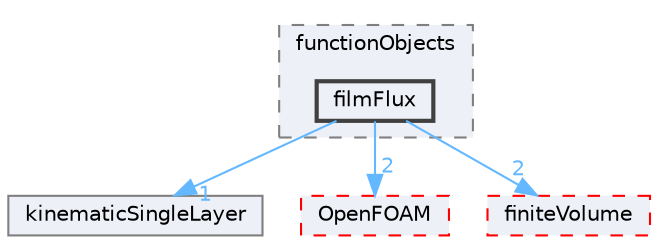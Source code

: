 digraph "src/regionModels/surfaceFilmModels/functionObjects/filmFlux"
{
 // LATEX_PDF_SIZE
  bgcolor="transparent";
  edge [fontname=Helvetica,fontsize=10,labelfontname=Helvetica,labelfontsize=10];
  node [fontname=Helvetica,fontsize=10,shape=box,height=0.2,width=0.4];
  compound=true
  subgraph clusterdir_0d50a3023013df363765eda7bde2a31c {
    graph [ bgcolor="#edf0f7", pencolor="grey50", label="functionObjects", fontname=Helvetica,fontsize=10 style="filled,dashed", URL="dir_0d50a3023013df363765eda7bde2a31c.html",tooltip=""]
  dir_cd52eac900f0011db6f091f4bb843bc8 [label="filmFlux", fillcolor="#edf0f7", color="grey25", style="filled,bold", URL="dir_cd52eac900f0011db6f091f4bb843bc8.html",tooltip=""];
  }
  dir_1c60e658c3548753b29433c6c9718fd3 [label="kinematicSingleLayer", fillcolor="#edf0f7", color="grey50", style="filled", URL="dir_1c60e658c3548753b29433c6c9718fd3.html",tooltip=""];
  dir_c5473ff19b20e6ec4dfe5c310b3778a8 [label="OpenFOAM", fillcolor="#edf0f7", color="red", style="filled,dashed", URL="dir_c5473ff19b20e6ec4dfe5c310b3778a8.html",tooltip=""];
  dir_9bd15774b555cf7259a6fa18f99fe99b [label="finiteVolume", fillcolor="#edf0f7", color="red", style="filled,dashed", URL="dir_9bd15774b555cf7259a6fa18f99fe99b.html",tooltip=""];
  dir_cd52eac900f0011db6f091f4bb843bc8->dir_1c60e658c3548753b29433c6c9718fd3 [headlabel="1", labeldistance=1.5 headhref="dir_001361_002026.html" href="dir_001361_002026.html" color="steelblue1" fontcolor="steelblue1"];
  dir_cd52eac900f0011db6f091f4bb843bc8->dir_9bd15774b555cf7259a6fa18f99fe99b [headlabel="2", labeldistance=1.5 headhref="dir_001361_001387.html" href="dir_001361_001387.html" color="steelblue1" fontcolor="steelblue1"];
  dir_cd52eac900f0011db6f091f4bb843bc8->dir_c5473ff19b20e6ec4dfe5c310b3778a8 [headlabel="2", labeldistance=1.5 headhref="dir_001361_002695.html" href="dir_001361_002695.html" color="steelblue1" fontcolor="steelblue1"];
}
